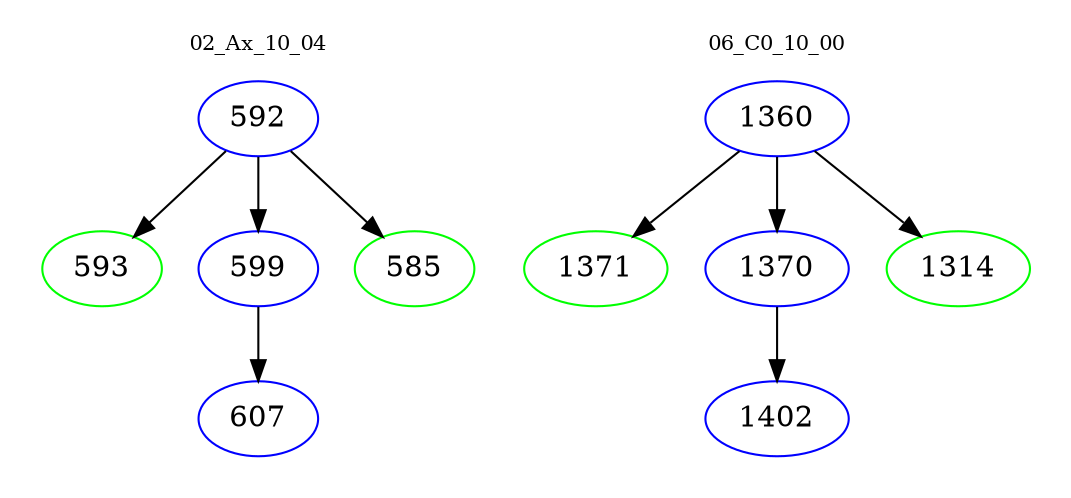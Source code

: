 digraph{
subgraph cluster_0 {
color = white
label = "02_Ax_10_04";
fontsize=10;
T0_592 [label="592", color="blue"]
T0_592 -> T0_593 [color="black"]
T0_593 [label="593", color="green"]
T0_592 -> T0_599 [color="black"]
T0_599 [label="599", color="blue"]
T0_599 -> T0_607 [color="black"]
T0_607 [label="607", color="blue"]
T0_592 -> T0_585 [color="black"]
T0_585 [label="585", color="green"]
}
subgraph cluster_1 {
color = white
label = "06_C0_10_00";
fontsize=10;
T1_1360 [label="1360", color="blue"]
T1_1360 -> T1_1371 [color="black"]
T1_1371 [label="1371", color="green"]
T1_1360 -> T1_1370 [color="black"]
T1_1370 [label="1370", color="blue"]
T1_1370 -> T1_1402 [color="black"]
T1_1402 [label="1402", color="blue"]
T1_1360 -> T1_1314 [color="black"]
T1_1314 [label="1314", color="green"]
}
}

